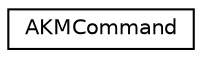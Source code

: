 digraph "Graphical Class Hierarchy"
{
 // LATEX_PDF_SIZE
  edge [fontname="Helvetica",fontsize="10",labelfontname="Helvetica",labelfontsize="10"];
  node [fontname="Helvetica",fontsize="10",shape=record];
  rankdir="LR";
  Node0 [label="AKMCommand",height=0.2,width=0.4,color="black", fillcolor="white", style="filled",URL="$struct_a_k_m_command.html",tooltip=" "];
}
